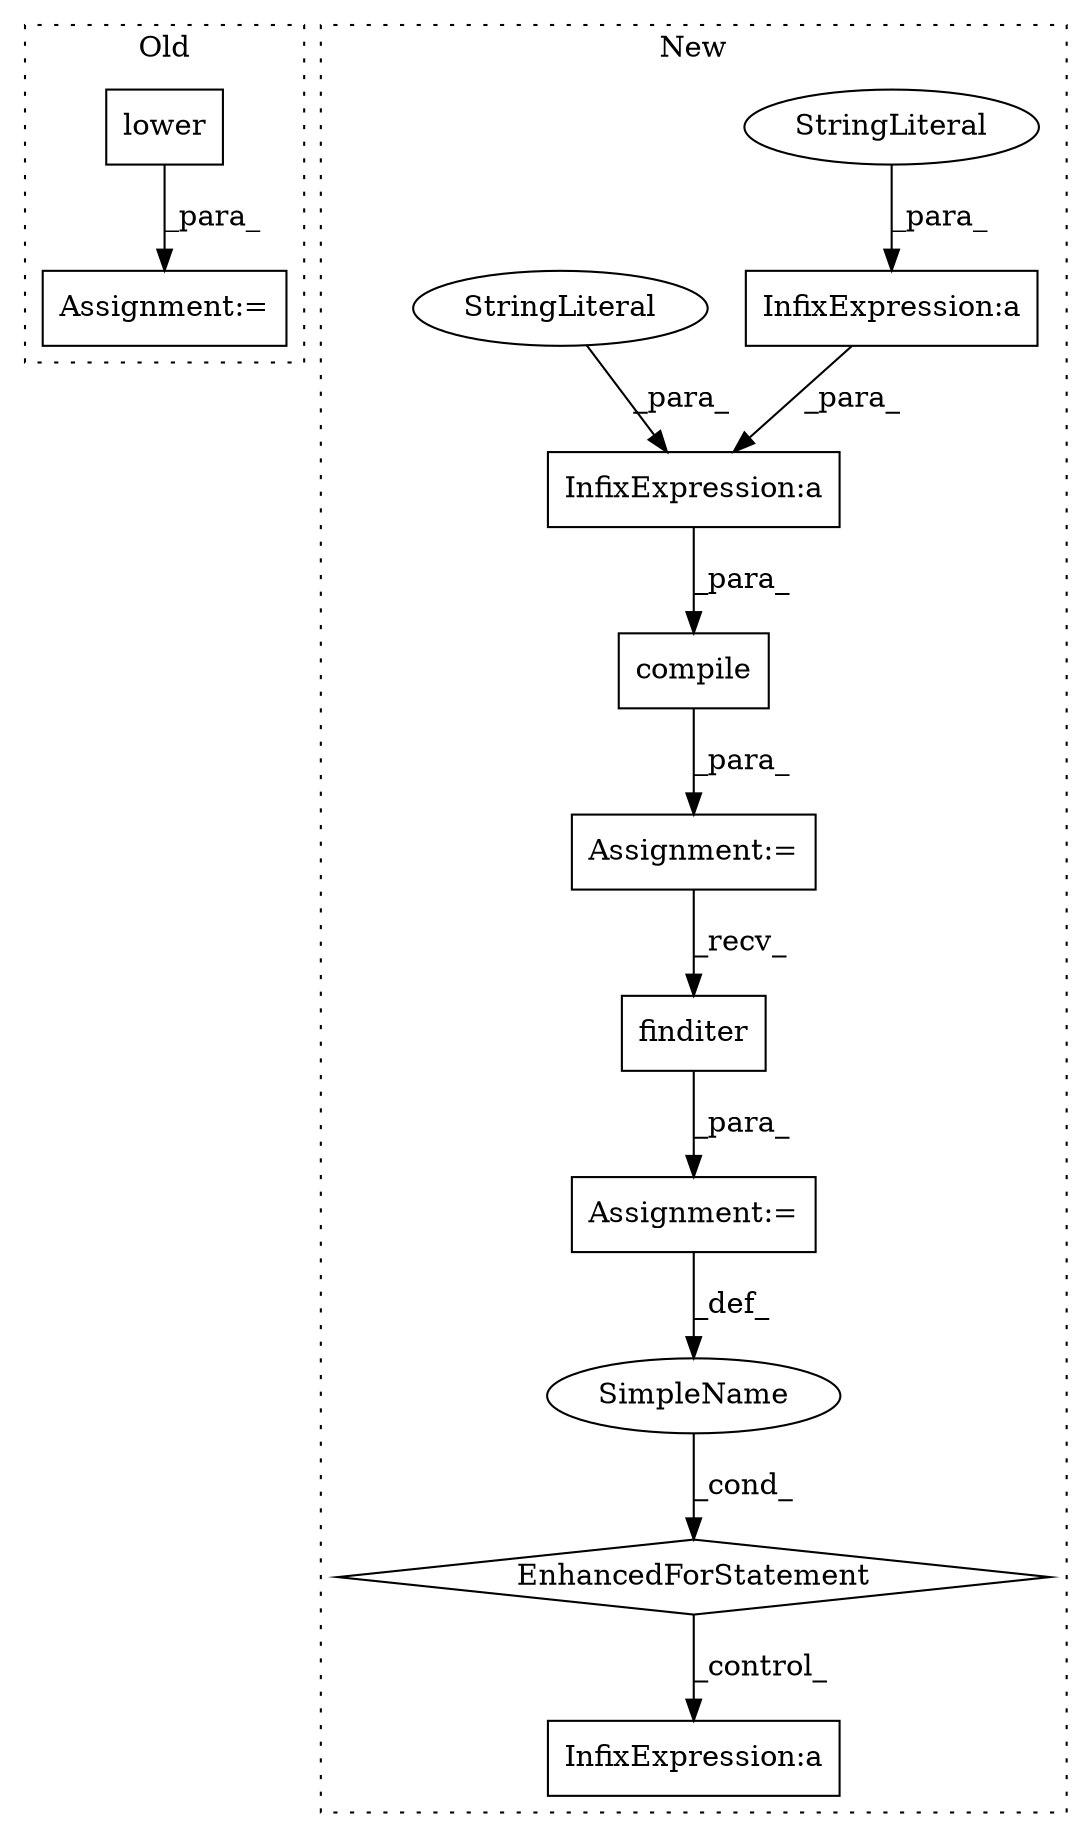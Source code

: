 digraph G {
subgraph cluster0 {
1 [label="lower" a="32" s="5629" l="7" shape="box"];
6 [label="Assignment:=" a="7" s="5643,5718" l="53,2" shape="box"];
label = "Old";
style="dotted";
}
subgraph cluster1 {
2 [label="finditer" a="32" s="5692,5720" l="9,1" shape="box"];
3 [label="EnhancedForStatement" a="70" s="5607,5721" l="53,2" shape="diamond"];
4 [label="compile" a="32" s="5440,5600" l="8,1" shape="box"];
5 [label="Assignment:=" a="7" s="5436" l="1" shape="box"];
7 [label="Assignment:=" a="7" s="5607,5721" l="53,2" shape="box"];
8 [label="InfixExpression:a" a="27" s="5526" l="3" shape="box"];
9 [label="StringLiteral" a="45" s="5449" l="77" shape="ellipse"];
10 [label="InfixExpression:a" a="27" s="5550" l="3" shape="box"];
11 [label="StringLiteral" a="45" s="5553" l="18" shape="ellipse"];
12 [label="InfixExpression:a" a="27" s="6025" l="3" shape="box"];
13 [label="SimpleName" a="42" s="5676" l="5" shape="ellipse"];
label = "New";
style="dotted";
}
1 -> 6 [label="_para_"];
2 -> 7 [label="_para_"];
3 -> 12 [label="_control_"];
4 -> 5 [label="_para_"];
5 -> 2 [label="_recv_"];
7 -> 13 [label="_def_"];
8 -> 10 [label="_para_"];
9 -> 8 [label="_para_"];
10 -> 4 [label="_para_"];
11 -> 10 [label="_para_"];
13 -> 3 [label="_cond_"];
}